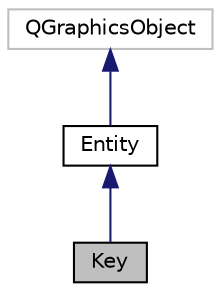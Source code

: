 digraph "Key"
{
  edge [fontname="Helvetica",fontsize="10",labelfontname="Helvetica",labelfontsize="10"];
  node [fontname="Helvetica",fontsize="10",shape=record];
  Node3 [label="Key",height=0.2,width=0.4,color="black", fillcolor="grey75", style="filled", fontcolor="black"];
  Node4 -> Node3 [dir="back",color="midnightblue",fontsize="10",style="solid"];
  Node4 [label="Entity",height=0.2,width=0.4,color="black", fillcolor="white", style="filled",URL="$class_entity.html",tooltip="Provides a drawing base for all objects. "];
  Node5 -> Node4 [dir="back",color="midnightblue",fontsize="10",style="solid"];
  Node5 [label="QGraphicsObject",height=0.2,width=0.4,color="grey75", fillcolor="white", style="filled"];
}
